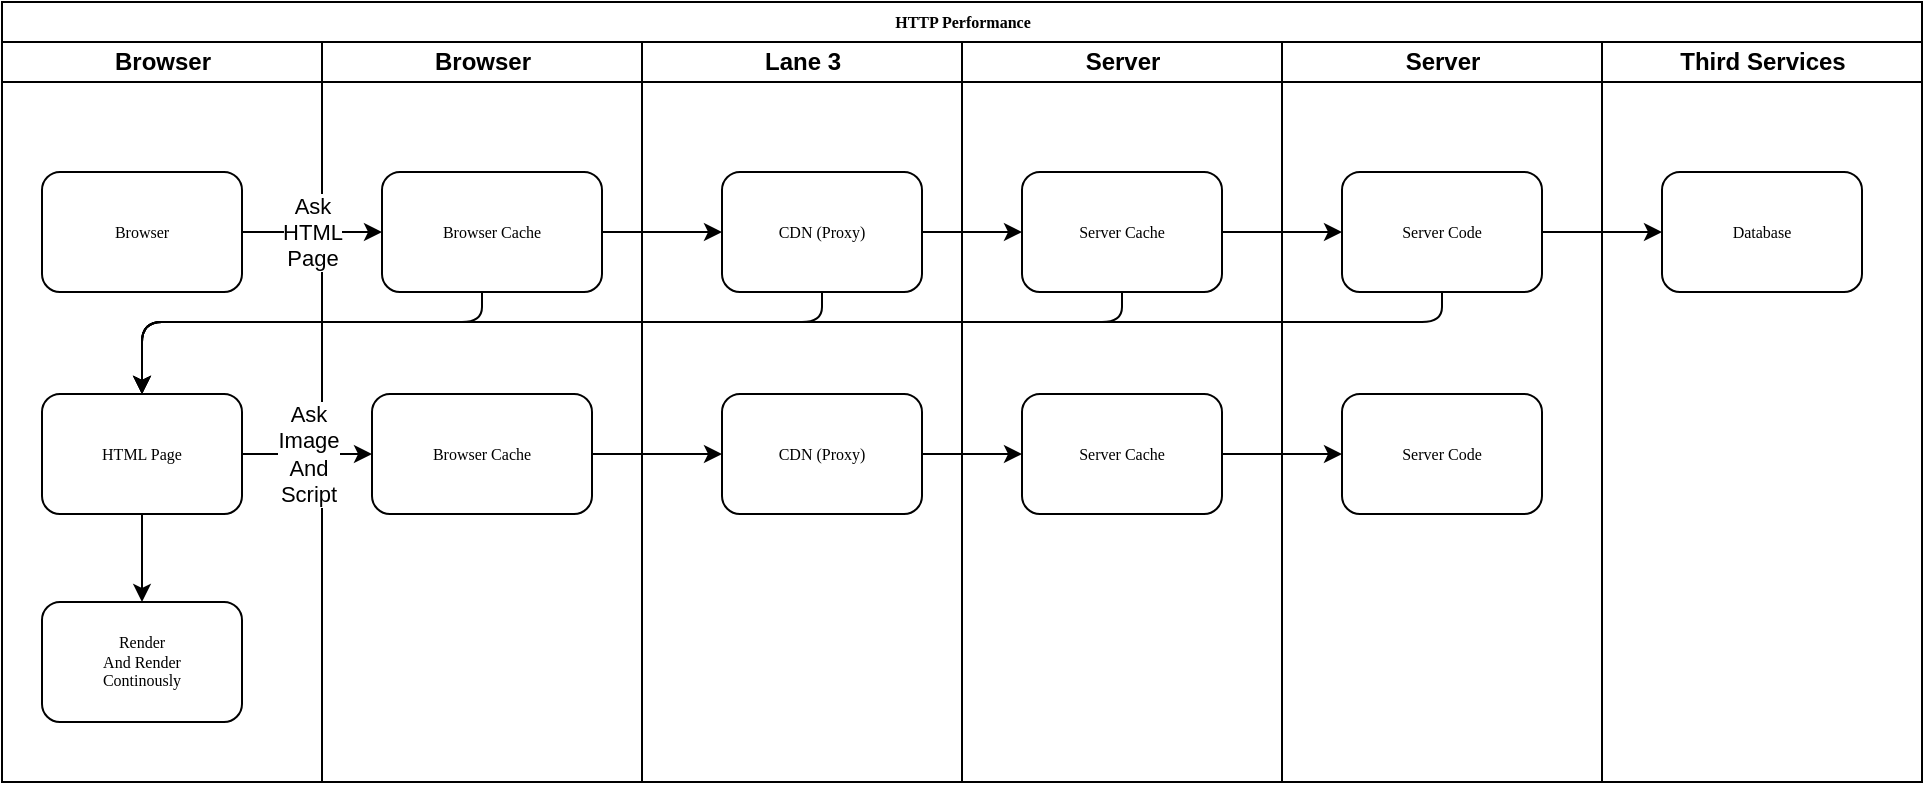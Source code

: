 <mxfile version="24.0.2" type="github">
  <diagram name="Page-1" id="74e2e168-ea6b-b213-b513-2b3c1d86103e">
    <mxGraphModel dx="1562" dy="845" grid="1" gridSize="10" guides="1" tooltips="1" connect="1" arrows="1" fold="1" page="1" pageScale="1" pageWidth="1100" pageHeight="850" background="none" math="0" shadow="0">
      <root>
        <mxCell id="0" />
        <mxCell id="1" parent="0" />
        <mxCell id="77e6c97f196da883-1" value="HTTP Performance" style="swimlane;html=1;childLayout=stackLayout;startSize=20;rounded=0;shadow=0;labelBackgroundColor=none;strokeWidth=1;fontFamily=Verdana;fontSize=8;align=center;" parent="1" vertex="1">
          <mxGeometry x="70" y="40" width="960" height="390" as="geometry">
            <mxRectangle x="70" y="40" width="120" height="20" as="alternateBounds" />
          </mxGeometry>
        </mxCell>
        <mxCell id="77e6c97f196da883-2" value="Browser" style="swimlane;html=1;startSize=20;" parent="77e6c97f196da883-1" vertex="1">
          <mxGeometry y="20" width="160" height="370" as="geometry">
            <mxRectangle y="20" width="40" height="730" as="alternateBounds" />
          </mxGeometry>
        </mxCell>
        <mxCell id="77e6c97f196da883-8" value="Browser" style="rounded=1;whiteSpace=wrap;html=1;shadow=0;labelBackgroundColor=none;strokeWidth=1;fontFamily=Verdana;fontSize=8;align=center;" parent="77e6c97f196da883-2" vertex="1">
          <mxGeometry x="20" y="65" width="100" height="60" as="geometry" />
        </mxCell>
        <mxCell id="iOfbbKAdhU-g8TWxKi7c-74" style="edgeStyle=orthogonalEdgeStyle;rounded=0;orthogonalLoop=1;jettySize=auto;html=1;exitX=0.5;exitY=1;exitDx=0;exitDy=0;entryX=0.5;entryY=0;entryDx=0;entryDy=0;" edge="1" parent="77e6c97f196da883-2" source="77e6c97f196da883-9" target="iOfbbKAdhU-g8TWxKi7c-72">
          <mxGeometry relative="1" as="geometry" />
        </mxCell>
        <mxCell id="77e6c97f196da883-9" value="HTML Page" style="rounded=1;whiteSpace=wrap;html=1;shadow=0;labelBackgroundColor=none;strokeWidth=1;fontFamily=Verdana;fontSize=8;align=center;" parent="77e6c97f196da883-2" vertex="1">
          <mxGeometry x="20" y="176" width="100" height="60" as="geometry" />
        </mxCell>
        <mxCell id="iOfbbKAdhU-g8TWxKi7c-72" value="Render&lt;br&gt;And Render&lt;br&gt;Continously" style="rounded=1;whiteSpace=wrap;html=1;shadow=0;labelBackgroundColor=none;strokeWidth=1;fontFamily=Verdana;fontSize=8;align=center;" vertex="1" parent="77e6c97f196da883-2">
          <mxGeometry x="20" y="280" width="100" height="60" as="geometry" />
        </mxCell>
        <mxCell id="77e6c97f196da883-27" style="edgeStyle=orthogonalEdgeStyle;rounded=1;html=1;labelBackgroundColor=none;startArrow=none;startFill=0;startSize=5;endArrow=classicThin;endFill=1;endSize=5;jettySize=auto;orthogonalLoop=1;strokeWidth=1;fontFamily=Verdana;fontSize=8" parent="77e6c97f196da883-1" source="77e6c97f196da883-11" target="77e6c97f196da883-9" edge="1">
          <mxGeometry relative="1" as="geometry">
            <Array as="points">
              <mxPoint x="240" y="160" />
              <mxPoint x="70" y="160" />
            </Array>
          </mxGeometry>
        </mxCell>
        <mxCell id="77e6c97f196da883-3" value="Browser" style="swimlane;html=1;startSize=20;" parent="77e6c97f196da883-1" vertex="1">
          <mxGeometry x="160" y="20" width="160" height="370" as="geometry" />
        </mxCell>
        <mxCell id="77e6c97f196da883-11" value="Browser Cache" style="rounded=1;whiteSpace=wrap;html=1;shadow=0;labelBackgroundColor=none;strokeWidth=1;fontFamily=Verdana;fontSize=8;align=center;" parent="77e6c97f196da883-3" vertex="1">
          <mxGeometry x="30" y="65" width="110" height="60" as="geometry" />
        </mxCell>
        <mxCell id="iOfbbKAdhU-g8TWxKi7c-27" value="Browser Cache" style="rounded=1;whiteSpace=wrap;html=1;shadow=0;labelBackgroundColor=none;strokeWidth=1;fontFamily=Verdana;fontSize=8;align=center;" vertex="1" parent="77e6c97f196da883-3">
          <mxGeometry x="25" y="176" width="110" height="60" as="geometry" />
        </mxCell>
        <mxCell id="77e6c97f196da883-4" value="Lane 3" style="swimlane;html=1;startSize=20;" parent="77e6c97f196da883-1" vertex="1">
          <mxGeometry x="320" y="20" width="160" height="370" as="geometry" />
        </mxCell>
        <mxCell id="iOfbbKAdhU-g8TWxKi7c-1" value="CDN (Proxy)" style="rounded=1;whiteSpace=wrap;html=1;shadow=0;labelBackgroundColor=none;strokeWidth=1;fontFamily=Verdana;fontSize=8;align=center;" vertex="1" parent="77e6c97f196da883-4">
          <mxGeometry x="40" y="65" width="100" height="60" as="geometry" />
        </mxCell>
        <mxCell id="iOfbbKAdhU-g8TWxKi7c-28" value="CDN (Proxy)" style="rounded=1;whiteSpace=wrap;html=1;shadow=0;labelBackgroundColor=none;strokeWidth=1;fontFamily=Verdana;fontSize=8;align=center;" vertex="1" parent="77e6c97f196da883-4">
          <mxGeometry x="40" y="176" width="100" height="60" as="geometry" />
        </mxCell>
        <mxCell id="77e6c97f196da883-5" value="Server" style="swimlane;html=1;startSize=20;" parent="77e6c97f196da883-1" vertex="1">
          <mxGeometry x="480" y="20" width="160" height="370" as="geometry" />
        </mxCell>
        <mxCell id="iOfbbKAdhU-g8TWxKi7c-7" value="Server Cache" style="rounded=1;whiteSpace=wrap;html=1;shadow=0;labelBackgroundColor=none;strokeWidth=1;fontFamily=Verdana;fontSize=8;align=center;" vertex="1" parent="77e6c97f196da883-5">
          <mxGeometry x="30" y="65" width="100" height="60" as="geometry" />
        </mxCell>
        <mxCell id="iOfbbKAdhU-g8TWxKi7c-29" value="Server Cache" style="rounded=1;whiteSpace=wrap;html=1;shadow=0;labelBackgroundColor=none;strokeWidth=1;fontFamily=Verdana;fontSize=8;align=center;" vertex="1" parent="77e6c97f196da883-5">
          <mxGeometry x="30" y="176" width="100" height="60" as="geometry" />
        </mxCell>
        <mxCell id="77e6c97f196da883-6" value="Server" style="swimlane;html=1;startSize=20;" parent="77e6c97f196da883-1" vertex="1">
          <mxGeometry x="640" y="20" width="160" height="370" as="geometry" />
        </mxCell>
        <mxCell id="iOfbbKAdhU-g8TWxKi7c-6" value="Server Code" style="rounded=1;whiteSpace=wrap;html=1;shadow=0;labelBackgroundColor=none;strokeWidth=1;fontFamily=Verdana;fontSize=8;align=center;" vertex="1" parent="77e6c97f196da883-6">
          <mxGeometry x="30" y="65" width="100" height="60" as="geometry" />
        </mxCell>
        <mxCell id="iOfbbKAdhU-g8TWxKi7c-31" value="Server Code" style="rounded=1;whiteSpace=wrap;html=1;shadow=0;labelBackgroundColor=none;strokeWidth=1;fontFamily=Verdana;fontSize=8;align=center;" vertex="1" parent="77e6c97f196da883-6">
          <mxGeometry x="30" y="176" width="100" height="60" as="geometry" />
        </mxCell>
        <mxCell id="77e6c97f196da883-7" value="Third Services" style="swimlane;html=1;startSize=20;" parent="77e6c97f196da883-1" vertex="1">
          <mxGeometry x="800" y="20" width="160" height="370" as="geometry" />
        </mxCell>
        <mxCell id="iOfbbKAdhU-g8TWxKi7c-8" value="Database" style="rounded=1;whiteSpace=wrap;html=1;shadow=0;labelBackgroundColor=none;strokeWidth=1;fontFamily=Verdana;fontSize=8;align=center;" vertex="1" parent="77e6c97f196da883-7">
          <mxGeometry x="30" y="65" width="100" height="60" as="geometry" />
        </mxCell>
        <mxCell id="iOfbbKAdhU-g8TWxKi7c-3" style="edgeStyle=orthogonalEdgeStyle;rounded=0;orthogonalLoop=1;jettySize=auto;html=1;exitX=1;exitY=0.5;exitDx=0;exitDy=0;entryX=0;entryY=0.5;entryDx=0;entryDy=0;" edge="1" parent="77e6c97f196da883-1" source="77e6c97f196da883-11" target="iOfbbKAdhU-g8TWxKi7c-1">
          <mxGeometry relative="1" as="geometry" />
        </mxCell>
        <mxCell id="iOfbbKAdhU-g8TWxKi7c-5" style="rounded=1;orthogonalLoop=1;jettySize=auto;html=1;exitX=0.5;exitY=1;exitDx=0;exitDy=0;entryX=0.5;entryY=0;entryDx=0;entryDy=0;edgeStyle=orthogonalEdgeStyle;" edge="1" parent="77e6c97f196da883-1" source="iOfbbKAdhU-g8TWxKi7c-1" target="77e6c97f196da883-9">
          <mxGeometry relative="1" as="geometry">
            <Array as="points">
              <mxPoint x="410" y="160" />
              <mxPoint x="70" y="160" />
            </Array>
          </mxGeometry>
        </mxCell>
        <mxCell id="iOfbbKAdhU-g8TWxKi7c-10" style="edgeStyle=orthogonalEdgeStyle;rounded=0;orthogonalLoop=1;jettySize=auto;html=1;exitX=1;exitY=0.5;exitDx=0;exitDy=0;entryX=0;entryY=0.5;entryDx=0;entryDy=0;" edge="1" parent="77e6c97f196da883-1" source="iOfbbKAdhU-g8TWxKi7c-1" target="iOfbbKAdhU-g8TWxKi7c-7">
          <mxGeometry relative="1" as="geometry" />
        </mxCell>
        <mxCell id="iOfbbKAdhU-g8TWxKi7c-11" style="edgeStyle=orthogonalEdgeStyle;rounded=0;orthogonalLoop=1;jettySize=auto;html=1;exitX=1;exitY=0.5;exitDx=0;exitDy=0;entryX=0;entryY=0.5;entryDx=0;entryDy=0;" edge="1" parent="77e6c97f196da883-1" source="iOfbbKAdhU-g8TWxKi7c-7" target="iOfbbKAdhU-g8TWxKi7c-6">
          <mxGeometry relative="1" as="geometry" />
        </mxCell>
        <mxCell id="iOfbbKAdhU-g8TWxKi7c-12" style="edgeStyle=orthogonalEdgeStyle;rounded=0;orthogonalLoop=1;jettySize=auto;html=1;exitX=1;exitY=0.5;exitDx=0;exitDy=0;entryX=0;entryY=0.5;entryDx=0;entryDy=0;" edge="1" parent="77e6c97f196da883-1" source="iOfbbKAdhU-g8TWxKi7c-6" target="iOfbbKAdhU-g8TWxKi7c-8">
          <mxGeometry relative="1" as="geometry" />
        </mxCell>
        <mxCell id="iOfbbKAdhU-g8TWxKi7c-13" style="edgeStyle=orthogonalEdgeStyle;rounded=1;orthogonalLoop=1;jettySize=auto;html=1;exitX=0.5;exitY=1;exitDx=0;exitDy=0;curved=0;" edge="1" parent="77e6c97f196da883-1" source="iOfbbKAdhU-g8TWxKi7c-6" target="77e6c97f196da883-9">
          <mxGeometry relative="1" as="geometry">
            <Array as="points">
              <mxPoint x="720" y="160" />
              <mxPoint x="70" y="160" />
            </Array>
          </mxGeometry>
        </mxCell>
        <mxCell id="iOfbbKAdhU-g8TWxKi7c-14" style="edgeStyle=orthogonalEdgeStyle;rounded=1;orthogonalLoop=1;jettySize=auto;html=1;exitX=0.5;exitY=1;exitDx=0;exitDy=0;curved=0;" edge="1" parent="77e6c97f196da883-1" source="iOfbbKAdhU-g8TWxKi7c-7" target="77e6c97f196da883-9">
          <mxGeometry relative="1" as="geometry">
            <Array as="points">
              <mxPoint x="560" y="160" />
              <mxPoint x="70" y="160" />
            </Array>
          </mxGeometry>
        </mxCell>
        <mxCell id="iOfbbKAdhU-g8TWxKi7c-34" value="Ask&lt;br&gt;Image&lt;br&gt;And&lt;br&gt;Script" style="edgeStyle=orthogonalEdgeStyle;rounded=0;orthogonalLoop=1;jettySize=auto;html=1;exitX=1;exitY=0.5;exitDx=0;exitDy=0;entryX=0;entryY=0.5;entryDx=0;entryDy=0;" edge="1" parent="77e6c97f196da883-1" source="77e6c97f196da883-9" target="iOfbbKAdhU-g8TWxKi7c-27">
          <mxGeometry relative="1" as="geometry" />
        </mxCell>
        <mxCell id="iOfbbKAdhU-g8TWxKi7c-35" style="edgeStyle=orthogonalEdgeStyle;rounded=0;orthogonalLoop=1;jettySize=auto;html=1;exitX=1;exitY=0.5;exitDx=0;exitDy=0;entryX=0;entryY=0.5;entryDx=0;entryDy=0;" edge="1" parent="77e6c97f196da883-1" source="iOfbbKAdhU-g8TWxKi7c-27" target="iOfbbKAdhU-g8TWxKi7c-28">
          <mxGeometry relative="1" as="geometry" />
        </mxCell>
        <mxCell id="iOfbbKAdhU-g8TWxKi7c-36" style="edgeStyle=orthogonalEdgeStyle;rounded=0;orthogonalLoop=1;jettySize=auto;html=1;exitX=1;exitY=0.5;exitDx=0;exitDy=0;entryX=0;entryY=0.5;entryDx=0;entryDy=0;" edge="1" parent="77e6c97f196da883-1" source="iOfbbKAdhU-g8TWxKi7c-28" target="iOfbbKAdhU-g8TWxKi7c-29">
          <mxGeometry relative="1" as="geometry" />
        </mxCell>
        <mxCell id="iOfbbKAdhU-g8TWxKi7c-37" style="edgeStyle=orthogonalEdgeStyle;rounded=0;orthogonalLoop=1;jettySize=auto;html=1;exitX=1;exitY=0.5;exitDx=0;exitDy=0;entryX=0;entryY=0.5;entryDx=0;entryDy=0;" edge="1" parent="77e6c97f196da883-1" source="iOfbbKAdhU-g8TWxKi7c-29" target="iOfbbKAdhU-g8TWxKi7c-31">
          <mxGeometry relative="1" as="geometry" />
        </mxCell>
        <mxCell id="iOfbbKAdhU-g8TWxKi7c-39" value="Ask &lt;br&gt;HTML &lt;br&gt;Page" style="edgeStyle=orthogonalEdgeStyle;rounded=0;orthogonalLoop=1;jettySize=auto;html=1;exitX=1;exitY=0.5;exitDx=0;exitDy=0;entryX=0;entryY=0.5;entryDx=0;entryDy=0;" edge="1" parent="77e6c97f196da883-1" source="77e6c97f196da883-8" target="77e6c97f196da883-11">
          <mxGeometry relative="1" as="geometry" />
        </mxCell>
      </root>
    </mxGraphModel>
  </diagram>
</mxfile>
